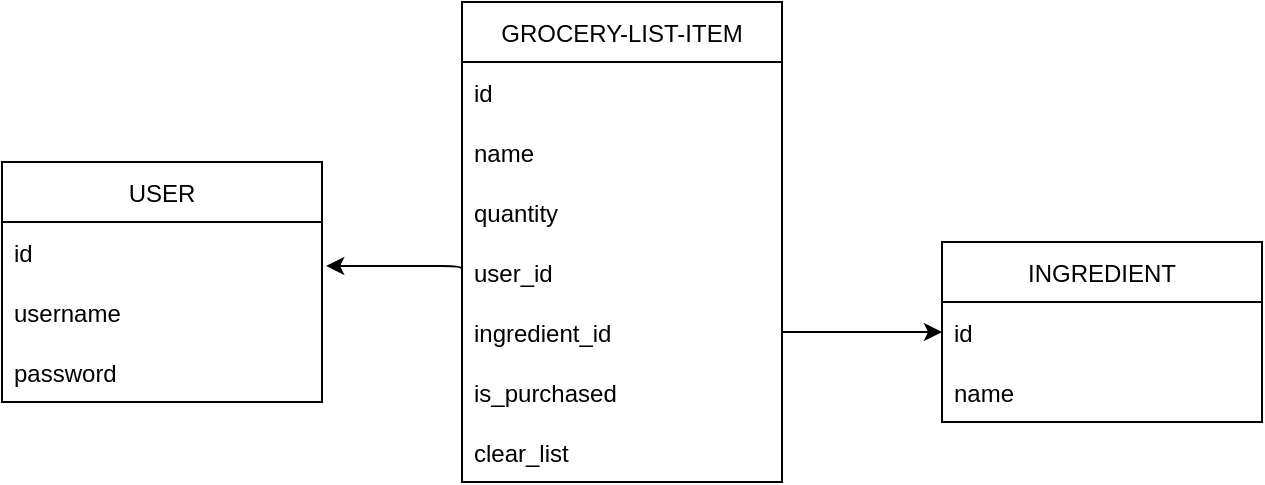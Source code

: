 <mxfile>
    <diagram id="7X9QGUSQYKXfJocyHc30" name="model-layout">
        <mxGraphModel dx="939" dy="603" grid="1" gridSize="10" guides="1" tooltips="1" connect="1" arrows="1" fold="1" page="1" pageScale="1" pageWidth="850" pageHeight="1100" math="0" shadow="0">
            <root>
                <mxCell id="0"/>
                <mxCell id="1" parent="0"/>
                <mxCell id="2" value="USER" style="swimlane;fontStyle=0;childLayout=stackLayout;horizontal=1;startSize=30;horizontalStack=0;resizeParent=1;resizeParentMax=0;resizeLast=0;collapsible=1;marginBottom=0;" parent="1" vertex="1">
                    <mxGeometry x="20" y="110" width="160" height="120" as="geometry"/>
                </mxCell>
                <mxCell id="3" value="id " style="text;strokeColor=none;fillColor=none;align=left;verticalAlign=middle;spacingLeft=4;spacingRight=4;overflow=hidden;points=[[0,0.5],[1,0.5]];portConstraint=eastwest;rotatable=0;" parent="2" vertex="1">
                    <mxGeometry y="30" width="160" height="30" as="geometry"/>
                </mxCell>
                <mxCell id="4" value="username" style="text;strokeColor=none;fillColor=none;align=left;verticalAlign=middle;spacingLeft=4;spacingRight=4;overflow=hidden;points=[[0,0.5],[1,0.5]];portConstraint=eastwest;rotatable=0;" parent="2" vertex="1">
                    <mxGeometry y="60" width="160" height="30" as="geometry"/>
                </mxCell>
                <mxCell id="5" value="password" style="text;strokeColor=none;fillColor=none;align=left;verticalAlign=middle;spacingLeft=4;spacingRight=4;overflow=hidden;points=[[0,0.5],[1,0.5]];portConstraint=eastwest;rotatable=0;" parent="2" vertex="1">
                    <mxGeometry y="90" width="160" height="30" as="geometry"/>
                </mxCell>
                <mxCell id="6" value="GROCERY-LIST-ITEM" style="swimlane;fontStyle=0;childLayout=stackLayout;horizontal=1;startSize=30;horizontalStack=0;resizeParent=1;resizeParentMax=0;resizeLast=0;collapsible=1;marginBottom=0;shadow=0;" parent="1" vertex="1">
                    <mxGeometry x="250" y="30" width="160" height="240" as="geometry"/>
                </mxCell>
                <mxCell id="7" value="id" style="text;strokeColor=none;fillColor=none;align=left;verticalAlign=middle;spacingLeft=4;spacingRight=4;overflow=hidden;points=[[0,0.5],[1,0.5]];portConstraint=eastwest;rotatable=0;shadow=1;" parent="6" vertex="1">
                    <mxGeometry y="30" width="160" height="30" as="geometry"/>
                </mxCell>
                <mxCell id="41" value="name" style="text;strokeColor=none;fillColor=none;align=left;verticalAlign=middle;spacingLeft=4;spacingRight=4;overflow=hidden;points=[[0,0.5],[1,0.5]];portConstraint=eastwest;rotatable=0;shadow=1;" vertex="1" parent="6">
                    <mxGeometry y="60" width="160" height="30" as="geometry"/>
                </mxCell>
                <mxCell id="9" value="quantity" style="text;strokeColor=none;fillColor=none;align=left;verticalAlign=middle;spacingLeft=4;spacingRight=4;overflow=hidden;points=[[0,0.5],[1,0.5]];portConstraint=eastwest;rotatable=0;" parent="6" vertex="1">
                    <mxGeometry y="90" width="160" height="30" as="geometry"/>
                </mxCell>
                <mxCell id="33" value="user_id" style="text;strokeColor=none;fillColor=none;align=left;verticalAlign=middle;spacingLeft=4;spacingRight=4;overflow=hidden;points=[[0,0.5],[1,0.5]];portConstraint=eastwest;rotatable=0;" parent="6" vertex="1">
                    <mxGeometry y="120" width="160" height="30" as="geometry"/>
                </mxCell>
                <mxCell id="40" value="ingredient_id" style="text;strokeColor=none;fillColor=none;align=left;verticalAlign=middle;spacingLeft=4;spacingRight=4;overflow=hidden;points=[[0,0.5],[1,0.5]];portConstraint=eastwest;rotatable=0;shadow=1;" vertex="1" parent="6">
                    <mxGeometry y="150" width="160" height="30" as="geometry"/>
                </mxCell>
                <mxCell id="42" value="is_purchased" style="text;strokeColor=none;fillColor=none;align=left;verticalAlign=middle;spacingLeft=4;spacingRight=4;overflow=hidden;points=[[0,0.5],[1,0.5]];portConstraint=eastwest;rotatable=0;" vertex="1" parent="6">
                    <mxGeometry y="180" width="160" height="30" as="geometry"/>
                </mxCell>
                <mxCell id="43" value="clear_list" style="text;strokeColor=none;fillColor=none;align=left;verticalAlign=middle;spacingLeft=4;spacingRight=4;overflow=hidden;points=[[0,0.5],[1,0.5]];portConstraint=eastwest;rotatable=0;" vertex="1" parent="6">
                    <mxGeometry y="210" width="160" height="30" as="geometry"/>
                </mxCell>
                <mxCell id="10" value="INGREDIENT" style="swimlane;fontStyle=0;childLayout=stackLayout;horizontal=1;startSize=30;horizontalStack=0;resizeParent=1;resizeParentMax=0;resizeLast=0;collapsible=1;marginBottom=0;" parent="1" vertex="1">
                    <mxGeometry x="490" y="150" width="160" height="90" as="geometry"/>
                </mxCell>
                <mxCell id="11" value="id" style="text;strokeColor=none;fillColor=none;align=left;verticalAlign=middle;spacingLeft=4;spacingRight=4;overflow=hidden;points=[[0,0.5],[1,0.5]];portConstraint=eastwest;rotatable=0;" parent="10" vertex="1">
                    <mxGeometry y="30" width="160" height="30" as="geometry"/>
                </mxCell>
                <mxCell id="12" value="name" style="text;strokeColor=none;fillColor=none;align=left;verticalAlign=middle;spacingLeft=4;spacingRight=4;overflow=hidden;points=[[0,0.5],[1,0.5]];portConstraint=eastwest;rotatable=0;" parent="10" vertex="1">
                    <mxGeometry y="60" width="160" height="30" as="geometry"/>
                </mxCell>
                <mxCell id="36" value="" style="edgeStyle=elbowEdgeStyle;elbow=vertical;endArrow=classic;html=1;entryX=1.013;entryY=0.733;entryDx=0;entryDy=0;entryPerimeter=0;exitX=0;exitY=0.5;exitDx=0;exitDy=0;" parent="1" target="3" edge="1" source="33">
                    <mxGeometry width="50" height="50" relative="1" as="geometry">
                        <mxPoint x="430" y="345" as="sourcePoint"/>
                        <mxPoint x="310" y="60" as="targetPoint"/>
                        <Array as="points">
                            <mxPoint x="210" y="162"/>
                            <mxPoint x="230" y="260"/>
                            <mxPoint x="330" y="170"/>
                            <mxPoint x="320" y="62"/>
                            <mxPoint x="380" y="145"/>
                            <mxPoint x="400" y="145"/>
                            <mxPoint x="620" y="95"/>
                            <mxPoint x="620" y="295"/>
                            <mxPoint x="640" y="265"/>
                            <mxPoint x="630" y="285"/>
                            <mxPoint x="620" y="265"/>
                            <mxPoint x="620" y="95"/>
                            <mxPoint x="655" y="275"/>
                        </Array>
                    </mxGeometry>
                </mxCell>
                <mxCell id="38" value="" style="edgeStyle=elbowEdgeStyle;elbow=horizontal;endArrow=classic;html=1;exitX=1;exitY=0.5;exitDx=0;exitDy=0;entryX=0;entryY=0.5;entryDx=0;entryDy=0;" parent="1" source="40" target="11" edge="1">
                    <mxGeometry width="50" height="50" relative="1" as="geometry">
                        <mxPoint x="600" y="345" as="sourcePoint"/>
                        <mxPoint x="420" y="270" as="targetPoint"/>
                        <Array as="points">
                            <mxPoint x="490" y="195"/>
                            <mxPoint x="410" y="240"/>
                            <mxPoint x="420" y="260"/>
                            <mxPoint x="420" y="90"/>
                            <mxPoint x="610" y="310"/>
                            <mxPoint x="640" y="140"/>
                            <mxPoint x="650" y="250"/>
                            <mxPoint x="680" y="200"/>
                            <mxPoint x="680" y="335"/>
                            <mxPoint x="900" y="285"/>
                            <mxPoint x="900" y="485"/>
                            <mxPoint x="920" y="455"/>
                            <mxPoint x="910" y="475"/>
                            <mxPoint x="900" y="455"/>
                            <mxPoint x="900" y="285"/>
                            <mxPoint x="935" y="465"/>
                        </Array>
                    </mxGeometry>
                </mxCell>
            </root>
        </mxGraphModel>
    </diagram>
    <diagram id="93wIpNlM_kLyfDTldpTy" name="Page-2">
        <mxGraphModel dx="939" dy="603" grid="1" gridSize="10" guides="1" tooltips="1" connect="1" arrows="1" fold="1" page="1" pageScale="1" pageWidth="850" pageHeight="1100" math="0" shadow="0">
            <root>
                <mxCell id="x8qgtWbXHr_KdMX_9u_z-0"/>
                <mxCell id="x8qgtWbXHr_KdMX_9u_z-1" parent="x8qgtWbXHr_KdMX_9u_z-0"/>
                <mxCell id="x8qgtWbXHr_KdMX_9u_z-5" value="GOT MILK" style="rounded=0;whiteSpace=wrap;html=1;shadow=1;" vertex="1" parent="x8qgtWbXHr_KdMX_9u_z-1">
                    <mxGeometry x="50" y="40" width="750" height="60" as="geometry"/>
                </mxCell>
                <mxCell id="x8qgtWbXHr_KdMX_9u_z-7" value="Add item" style="rounded=0;whiteSpace=wrap;html=1;shadow=1;" vertex="1" parent="x8qgtWbXHr_KdMX_9u_z-1">
                    <mxGeometry x="50" y="120" width="350" height="180" as="geometry"/>
                </mxCell>
                <mxCell id="x8qgtWbXHr_KdMX_9u_z-8" value="GROCERY LIST" style="rounded=0;whiteSpace=wrap;html=1;shadow=1;" vertex="1" parent="x8qgtWbXHr_KdMX_9u_z-1">
                    <mxGeometry x="410" y="120" width="390" height="510" as="geometry"/>
                </mxCell>
                <mxCell id="x8qgtWbXHr_KdMX_9u_z-9" value="Ingredients" style="rounded=0;whiteSpace=wrap;html=1;shadow=1;" vertex="1" parent="x8qgtWbXHr_KdMX_9u_z-1">
                    <mxGeometry x="50" y="310" width="350" height="320" as="geometry"/>
                </mxCell>
                <mxCell id="x8qgtWbXHr_KdMX_9u_z-10" value="" style="rounded=0;whiteSpace=wrap;html=1;shadow=1;" vertex="1" parent="x8qgtWbXHr_KdMX_9u_z-1">
                    <mxGeometry x="70" y="140" width="270" height="40" as="geometry"/>
                </mxCell>
                <mxCell id="x8qgtWbXHr_KdMX_9u_z-11" value="" style="rounded=0;whiteSpace=wrap;html=1;shadow=1;" vertex="1" parent="x8qgtWbXHr_KdMX_9u_z-1">
                    <mxGeometry x="470" y="170" width="240" height="30" as="geometry"/>
                </mxCell>
                <mxCell id="x8qgtWbXHr_KdMX_9u_z-12" value="" style="rounded=0;whiteSpace=wrap;html=1;shadow=1;" vertex="1" parent="x8qgtWbXHr_KdMX_9u_z-1">
                    <mxGeometry x="470" y="210" width="240" height="30" as="geometry"/>
                </mxCell>
                <mxCell id="x8qgtWbXHr_KdMX_9u_z-13" value="" style="whiteSpace=wrap;html=1;aspect=fixed;shadow=1;" vertex="1" parent="x8qgtWbXHr_KdMX_9u_z-1">
                    <mxGeometry x="425" y="170" width="35" height="35" as="geometry"/>
                </mxCell>
                <mxCell id="x8qgtWbXHr_KdMX_9u_z-14" value="" style="whiteSpace=wrap;html=1;aspect=fixed;shadow=1;" vertex="1" parent="x8qgtWbXHr_KdMX_9u_z-1">
                    <mxGeometry x="425" y="210" width="35" height="35" as="geometry"/>
                </mxCell>
            </root>
        </mxGraphModel>
    </diagram>
</mxfile>
